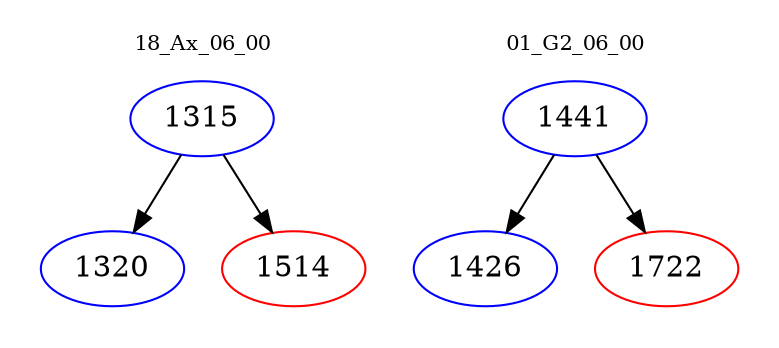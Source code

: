 digraph{
subgraph cluster_0 {
color = white
label = "18_Ax_06_00";
fontsize=10;
T0_1315 [label="1315", color="blue"]
T0_1315 -> T0_1320 [color="black"]
T0_1320 [label="1320", color="blue"]
T0_1315 -> T0_1514 [color="black"]
T0_1514 [label="1514", color="red"]
}
subgraph cluster_1 {
color = white
label = "01_G2_06_00";
fontsize=10;
T1_1441 [label="1441", color="blue"]
T1_1441 -> T1_1426 [color="black"]
T1_1426 [label="1426", color="blue"]
T1_1441 -> T1_1722 [color="black"]
T1_1722 [label="1722", color="red"]
}
}

